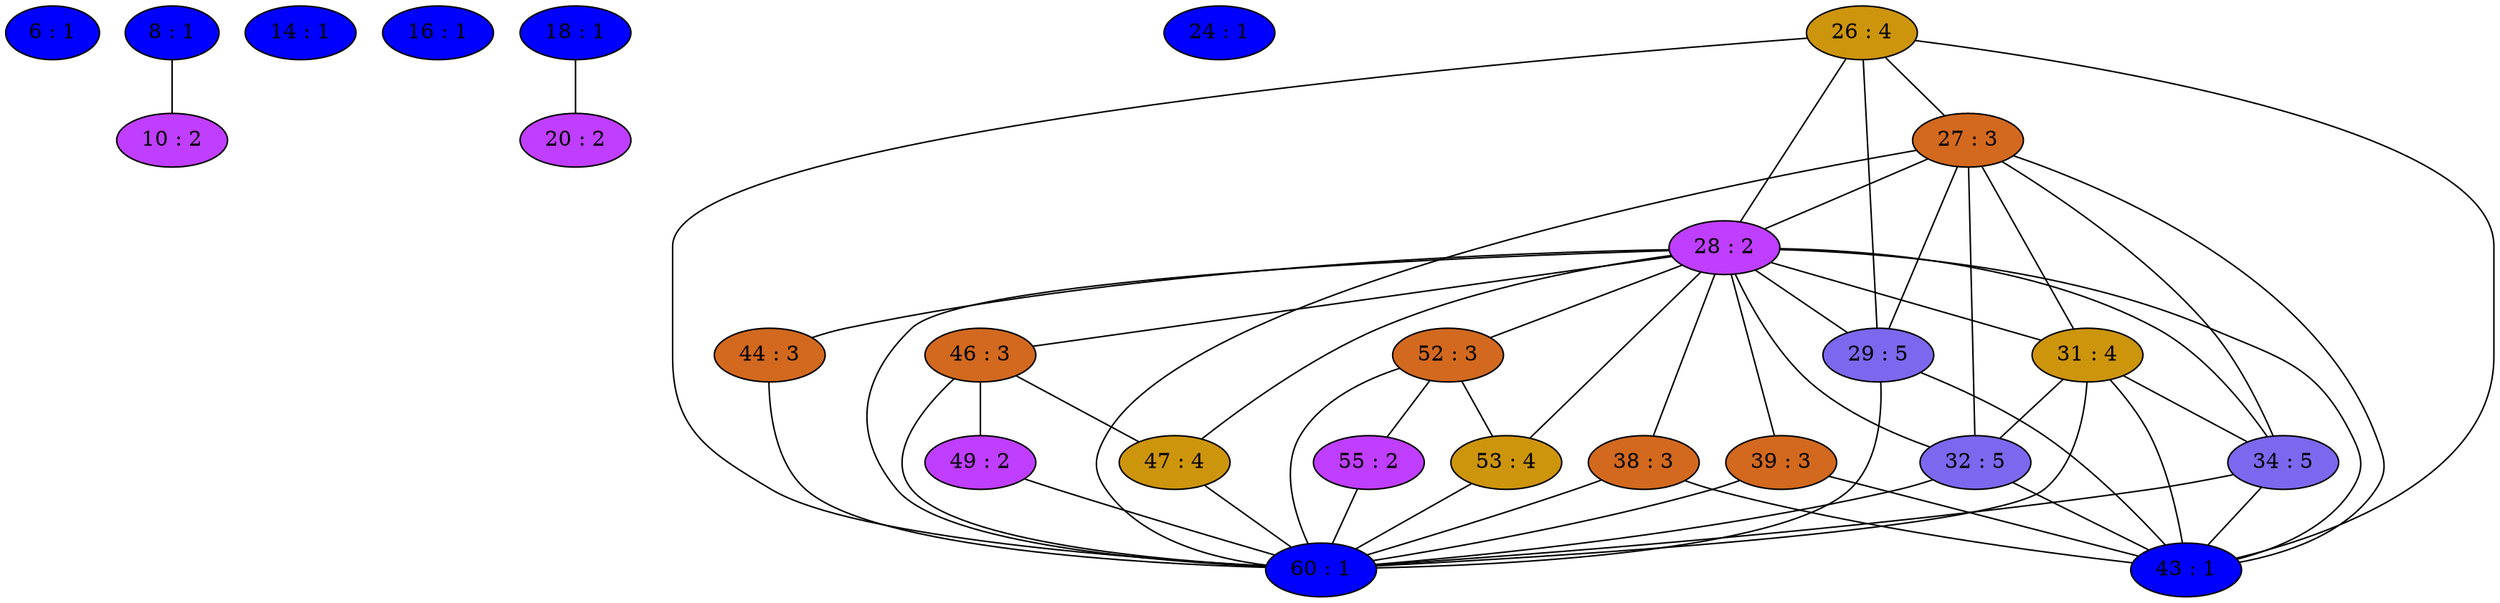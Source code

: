 strict graph {
6[label="6 : 1" style=filled fillcolor="blue1"];
8[label="8 : 1" style=filled fillcolor="blue1"];
8 -- 10
10[label="10 : 2" style=filled fillcolor="darkorchid1"];
10 -- 8
14[label="14 : 1" style=filled fillcolor="blue1"];
16[label="16 : 1" style=filled fillcolor="blue1"];
18[label="18 : 1" style=filled fillcolor="blue1"];
18 -- 20
20[label="20 : 2" style=filled fillcolor="darkorchid1"];
20 -- 18
24[label="24 : 1" style=filled fillcolor="blue1"];
26[label="26 : 4" style=filled fillcolor="darkgoldenrod3"];
26 -- 27
26 -- 43
26 -- 28
26 -- 60
26 -- 29
27[label="27 : 3" style=filled fillcolor="chocolate"];
27 -- 32
27 -- 34
27 -- 26
27 -- 43
27 -- 28
27 -- 60
27 -- 29
27 -- 31
28[label="28 : 2" style=filled fillcolor="darkorchid1"];
28 -- 32
28 -- 34
28 -- 38
28 -- 39
28 -- 43
28 -- 44
28 -- 46
28 -- 47
28 -- 52
28 -- 53
28 -- 26
28 -- 27
28 -- 60
28 -- 29
28 -- 31
29[label="29 : 5" style=filled fillcolor="mediumslateblue"];
29 -- 26
29 -- 43
29 -- 27
29 -- 60
29 -- 28
31[label="31 : 4" style=filled fillcolor="darkgoldenrod3"];
31 -- 32
31 -- 34
31 -- 43
31 -- 27
31 -- 60
31 -- 28
32[label="32 : 5" style=filled fillcolor="mediumslateblue"];
32 -- 43
32 -- 27
32 -- 60
32 -- 28
32 -- 31
34[label="34 : 5" style=filled fillcolor="mediumslateblue"];
34 -- 43
34 -- 27
34 -- 60
34 -- 28
34 -- 31
38[label="38 : 3" style=filled fillcolor="chocolate"];
38 -- 43
38 -- 60
38 -- 28
39[label="39 : 3" style=filled fillcolor="chocolate"];
39 -- 43
39 -- 60
39 -- 28
43[label="43 : 1" style=filled fillcolor="blue1"];
43 -- 32
43 -- 34
43 -- 38
43 -- 39
43 -- 26
43 -- 27
43 -- 28
43 -- 29
43 -- 31
44[label="44 : 3" style=filled fillcolor="chocolate"];
44 -- 60
44 -- 28
46[label="46 : 3" style=filled fillcolor="chocolate"];
46 -- 49
46 -- 60
46 -- 28
46 -- 47
47[label="47 : 4" style=filled fillcolor="darkgoldenrod3"];
47 -- 60
47 -- 28
47 -- 46
49[label="49 : 2" style=filled fillcolor="darkorchid1"];
49 -- 60
49 -- 46
52[label="52 : 3" style=filled fillcolor="chocolate"];
52 -- 53
52 -- 55
52 -- 60
52 -- 28
53[label="53 : 4" style=filled fillcolor="darkgoldenrod3"];
53 -- 52
53 -- 60
53 -- 28
55[label="55 : 2" style=filled fillcolor="darkorchid1"];
55 -- 52
55 -- 60
60[label="60 : 1" style=filled fillcolor="blue1"];
60 -- 32
60 -- 34
60 -- 38
60 -- 39
60 -- 44
60 -- 46
60 -- 47
60 -- 49
60 -- 52
60 -- 53
60 -- 55
60 -- 26
60 -- 27
60 -- 28
60 -- 29
60 -- 31
}